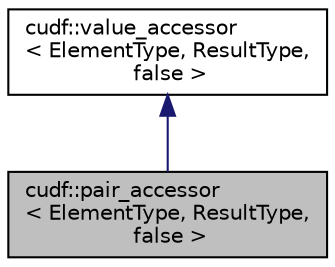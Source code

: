 digraph "cudf::pair_accessor&lt; ElementType, ResultType, false &gt;"
{
  edge [fontname="Helvetica",fontsize="10",labelfontname="Helvetica",labelfontsize="10"];
  node [fontname="Helvetica",fontsize="10",shape=record];
  Node0 [label="cudf::pair_accessor\l\< ElementType, ResultType,\l false \>",height=0.2,width=0.4,color="black", fillcolor="grey75", style="filled", fontcolor="black"];
  Node1 -> Node0 [dir="back",color="midnightblue",fontsize="10",style="solid",fontname="Helvetica"];
  Node1 [label="cudf::value_accessor\l\< ElementType, ResultType,\l false \>",height=0.2,width=0.4,color="black", fillcolor="white", style="filled",URL="$structcudf_1_1value__accessor_3_01ElementType_00_01ResultType_00_01false_01_4.html"];
}
